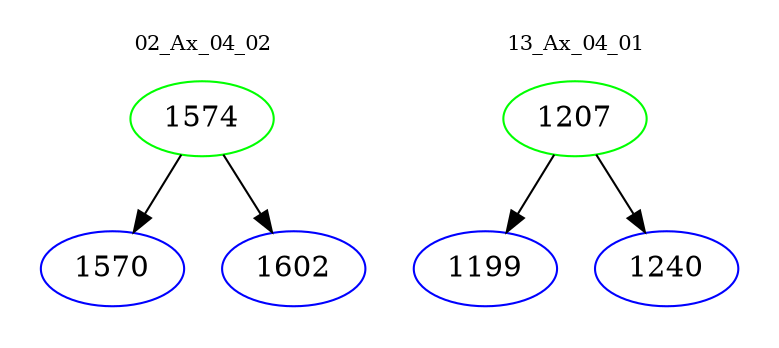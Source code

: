digraph{
subgraph cluster_0 {
color = white
label = "02_Ax_04_02";
fontsize=10;
T0_1574 [label="1574", color="green"]
T0_1574 -> T0_1570 [color="black"]
T0_1570 [label="1570", color="blue"]
T0_1574 -> T0_1602 [color="black"]
T0_1602 [label="1602", color="blue"]
}
subgraph cluster_1 {
color = white
label = "13_Ax_04_01";
fontsize=10;
T1_1207 [label="1207", color="green"]
T1_1207 -> T1_1199 [color="black"]
T1_1199 [label="1199", color="blue"]
T1_1207 -> T1_1240 [color="black"]
T1_1240 [label="1240", color="blue"]
}
}
